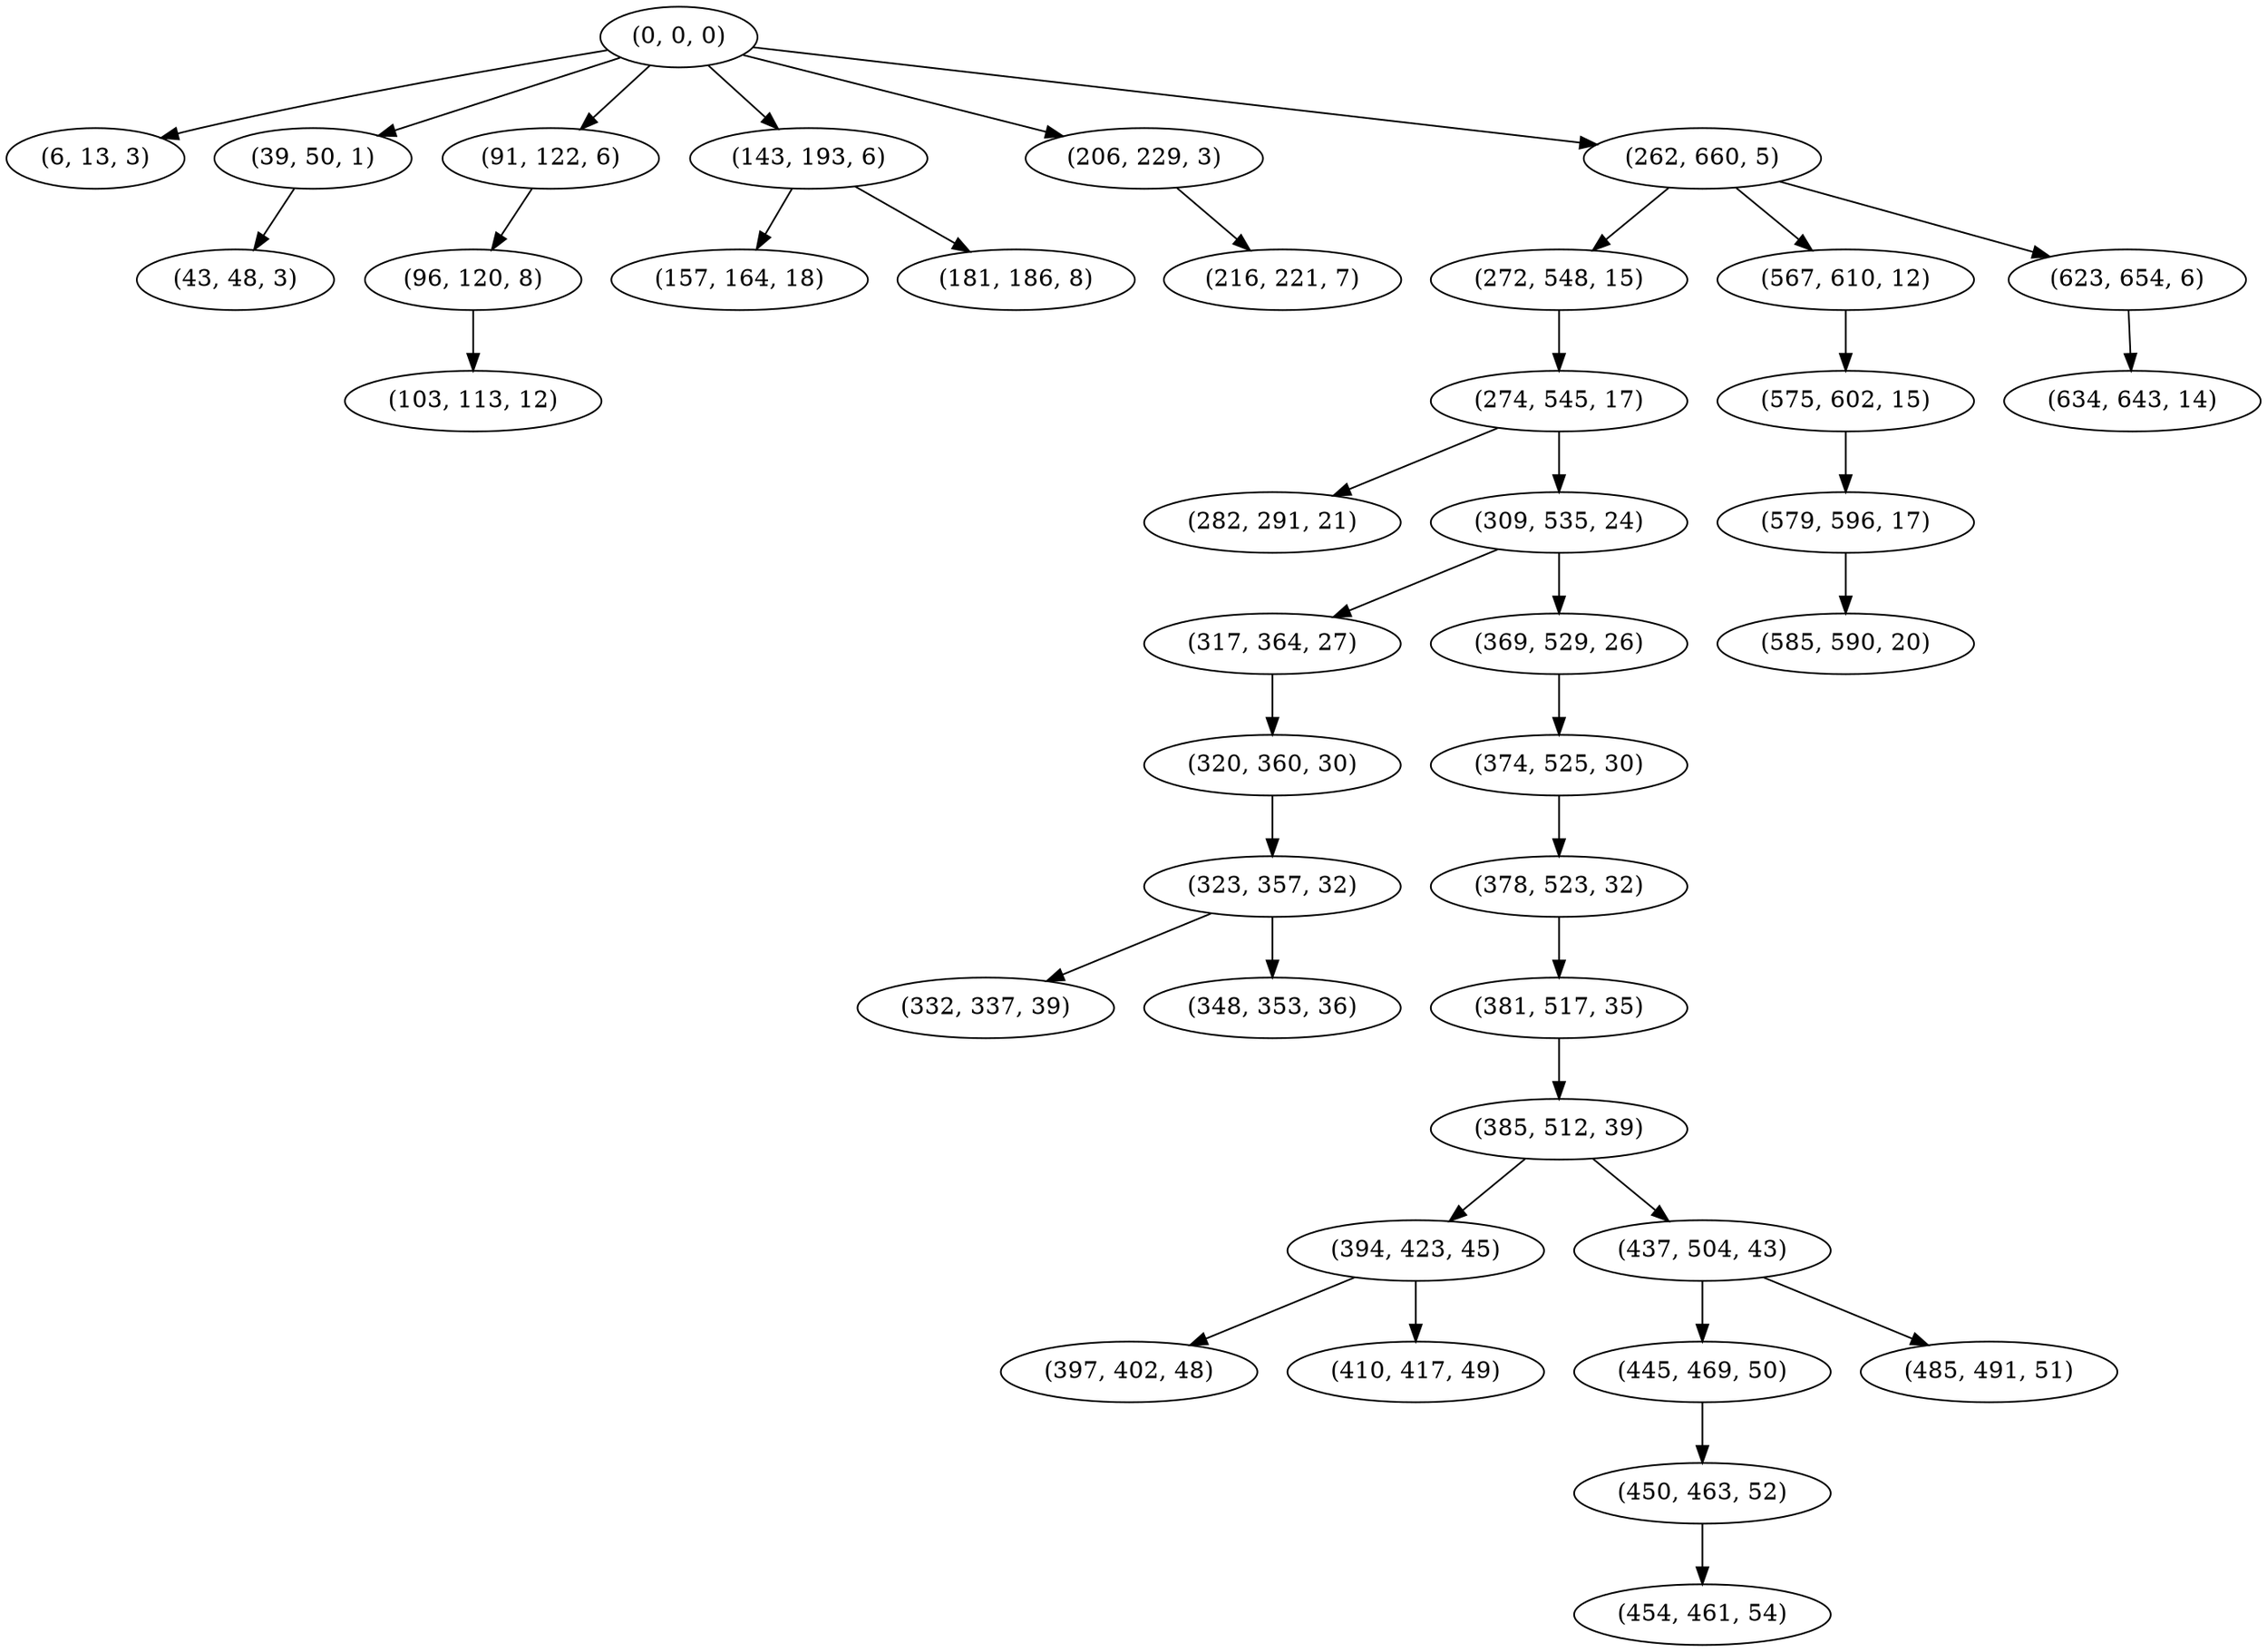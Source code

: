 digraph tree {
    "(0, 0, 0)";
    "(6, 13, 3)";
    "(39, 50, 1)";
    "(43, 48, 3)";
    "(91, 122, 6)";
    "(96, 120, 8)";
    "(103, 113, 12)";
    "(143, 193, 6)";
    "(157, 164, 18)";
    "(181, 186, 8)";
    "(206, 229, 3)";
    "(216, 221, 7)";
    "(262, 660, 5)";
    "(272, 548, 15)";
    "(274, 545, 17)";
    "(282, 291, 21)";
    "(309, 535, 24)";
    "(317, 364, 27)";
    "(320, 360, 30)";
    "(323, 357, 32)";
    "(332, 337, 39)";
    "(348, 353, 36)";
    "(369, 529, 26)";
    "(374, 525, 30)";
    "(378, 523, 32)";
    "(381, 517, 35)";
    "(385, 512, 39)";
    "(394, 423, 45)";
    "(397, 402, 48)";
    "(410, 417, 49)";
    "(437, 504, 43)";
    "(445, 469, 50)";
    "(450, 463, 52)";
    "(454, 461, 54)";
    "(485, 491, 51)";
    "(567, 610, 12)";
    "(575, 602, 15)";
    "(579, 596, 17)";
    "(585, 590, 20)";
    "(623, 654, 6)";
    "(634, 643, 14)";
    "(0, 0, 0)" -> "(6, 13, 3)";
    "(0, 0, 0)" -> "(39, 50, 1)";
    "(0, 0, 0)" -> "(91, 122, 6)";
    "(0, 0, 0)" -> "(143, 193, 6)";
    "(0, 0, 0)" -> "(206, 229, 3)";
    "(0, 0, 0)" -> "(262, 660, 5)";
    "(39, 50, 1)" -> "(43, 48, 3)";
    "(91, 122, 6)" -> "(96, 120, 8)";
    "(96, 120, 8)" -> "(103, 113, 12)";
    "(143, 193, 6)" -> "(157, 164, 18)";
    "(143, 193, 6)" -> "(181, 186, 8)";
    "(206, 229, 3)" -> "(216, 221, 7)";
    "(262, 660, 5)" -> "(272, 548, 15)";
    "(262, 660, 5)" -> "(567, 610, 12)";
    "(262, 660, 5)" -> "(623, 654, 6)";
    "(272, 548, 15)" -> "(274, 545, 17)";
    "(274, 545, 17)" -> "(282, 291, 21)";
    "(274, 545, 17)" -> "(309, 535, 24)";
    "(309, 535, 24)" -> "(317, 364, 27)";
    "(309, 535, 24)" -> "(369, 529, 26)";
    "(317, 364, 27)" -> "(320, 360, 30)";
    "(320, 360, 30)" -> "(323, 357, 32)";
    "(323, 357, 32)" -> "(332, 337, 39)";
    "(323, 357, 32)" -> "(348, 353, 36)";
    "(369, 529, 26)" -> "(374, 525, 30)";
    "(374, 525, 30)" -> "(378, 523, 32)";
    "(378, 523, 32)" -> "(381, 517, 35)";
    "(381, 517, 35)" -> "(385, 512, 39)";
    "(385, 512, 39)" -> "(394, 423, 45)";
    "(385, 512, 39)" -> "(437, 504, 43)";
    "(394, 423, 45)" -> "(397, 402, 48)";
    "(394, 423, 45)" -> "(410, 417, 49)";
    "(437, 504, 43)" -> "(445, 469, 50)";
    "(437, 504, 43)" -> "(485, 491, 51)";
    "(445, 469, 50)" -> "(450, 463, 52)";
    "(450, 463, 52)" -> "(454, 461, 54)";
    "(567, 610, 12)" -> "(575, 602, 15)";
    "(575, 602, 15)" -> "(579, 596, 17)";
    "(579, 596, 17)" -> "(585, 590, 20)";
    "(623, 654, 6)" -> "(634, 643, 14)";
}
